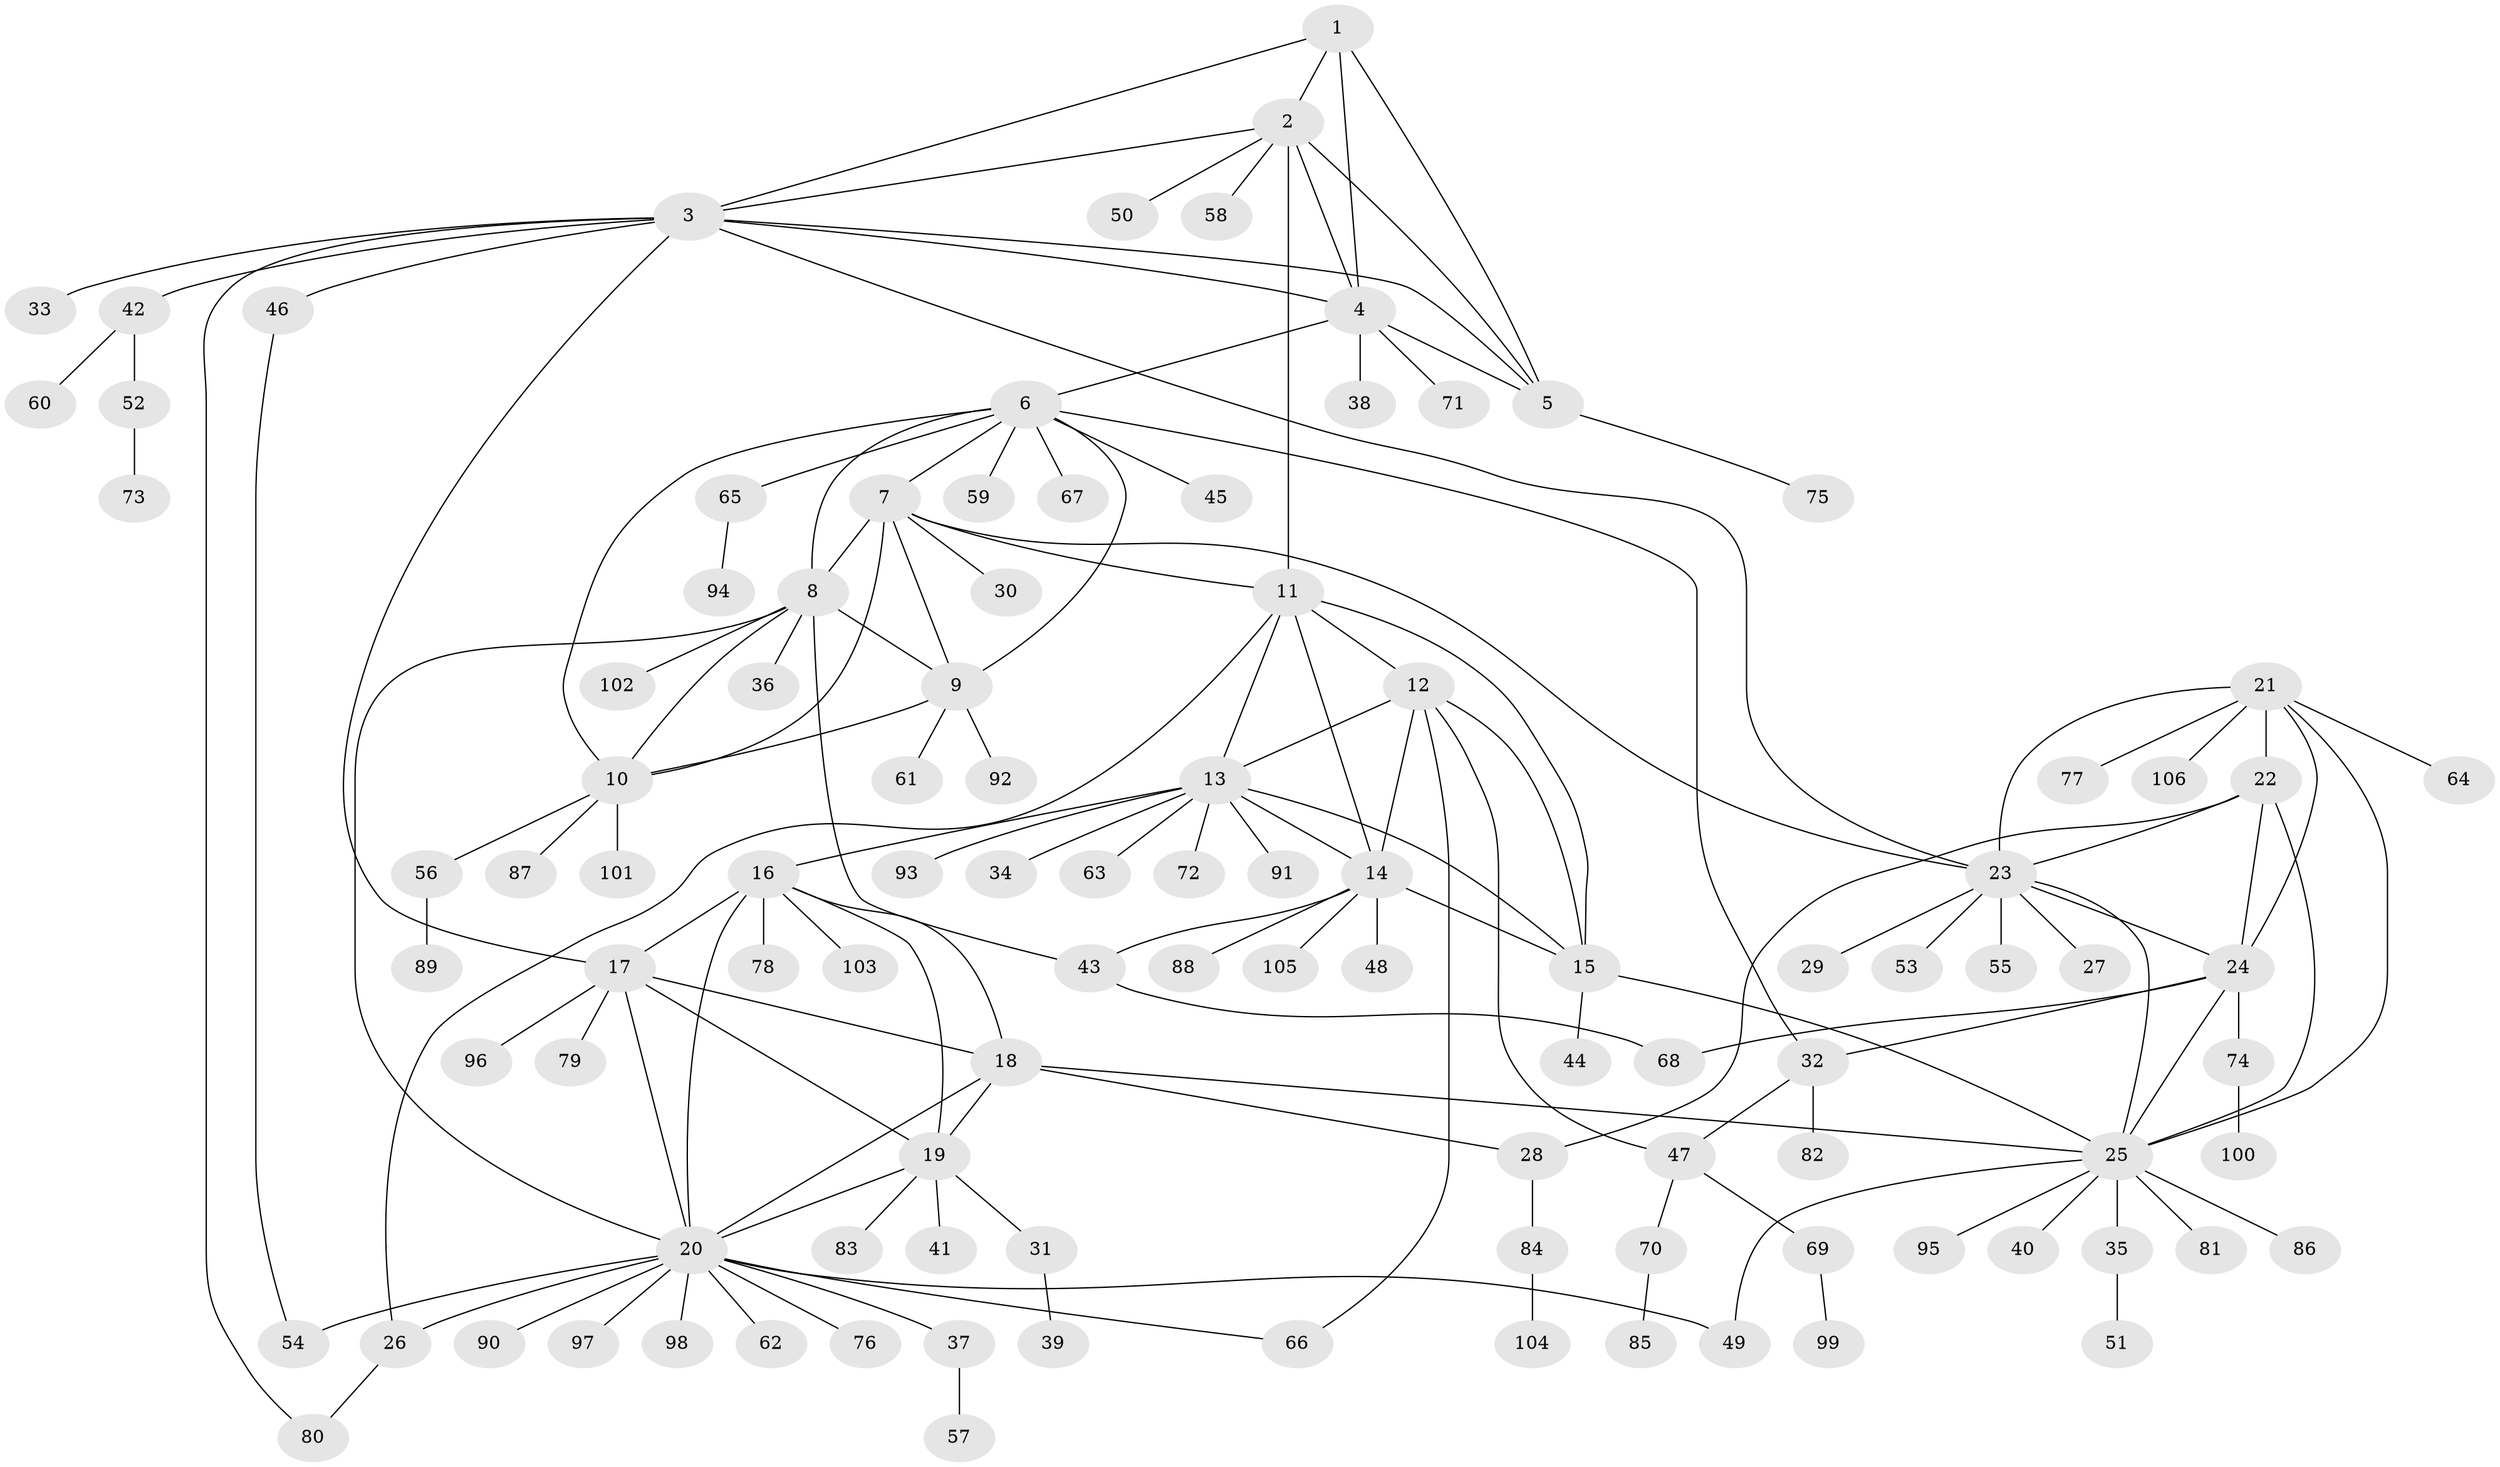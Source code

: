 // coarse degree distribution, {3: 0.06329113924050633, 4: 0.05063291139240506, 11: 0.02531645569620253, 9: 0.012658227848101266, 10: 0.02531645569620253, 5: 0.02531645569620253, 8: 0.012658227848101266, 6: 0.02531645569620253, 7: 0.02531645569620253, 14: 0.012658227848101266, 12: 0.012658227848101266, 1: 0.6075949367088608, 2: 0.10126582278481013}
// Generated by graph-tools (version 1.1) at 2025/52/02/27/25 19:52:19]
// undirected, 106 vertices, 151 edges
graph export_dot {
graph [start="1"]
  node [color=gray90,style=filled];
  1;
  2;
  3;
  4;
  5;
  6;
  7;
  8;
  9;
  10;
  11;
  12;
  13;
  14;
  15;
  16;
  17;
  18;
  19;
  20;
  21;
  22;
  23;
  24;
  25;
  26;
  27;
  28;
  29;
  30;
  31;
  32;
  33;
  34;
  35;
  36;
  37;
  38;
  39;
  40;
  41;
  42;
  43;
  44;
  45;
  46;
  47;
  48;
  49;
  50;
  51;
  52;
  53;
  54;
  55;
  56;
  57;
  58;
  59;
  60;
  61;
  62;
  63;
  64;
  65;
  66;
  67;
  68;
  69;
  70;
  71;
  72;
  73;
  74;
  75;
  76;
  77;
  78;
  79;
  80;
  81;
  82;
  83;
  84;
  85;
  86;
  87;
  88;
  89;
  90;
  91;
  92;
  93;
  94;
  95;
  96;
  97;
  98;
  99;
  100;
  101;
  102;
  103;
  104;
  105;
  106;
  1 -- 2;
  1 -- 3;
  1 -- 4;
  1 -- 5;
  2 -- 3;
  2 -- 4;
  2 -- 5;
  2 -- 11;
  2 -- 50;
  2 -- 58;
  3 -- 4;
  3 -- 5;
  3 -- 17;
  3 -- 23;
  3 -- 33;
  3 -- 42;
  3 -- 46;
  3 -- 80;
  4 -- 5;
  4 -- 6;
  4 -- 38;
  4 -- 71;
  5 -- 75;
  6 -- 7;
  6 -- 8;
  6 -- 9;
  6 -- 10;
  6 -- 32;
  6 -- 45;
  6 -- 59;
  6 -- 65;
  6 -- 67;
  7 -- 8;
  7 -- 9;
  7 -- 10;
  7 -- 11;
  7 -- 23;
  7 -- 30;
  8 -- 9;
  8 -- 10;
  8 -- 20;
  8 -- 36;
  8 -- 43;
  8 -- 102;
  9 -- 10;
  9 -- 61;
  9 -- 92;
  10 -- 56;
  10 -- 87;
  10 -- 101;
  11 -- 12;
  11 -- 13;
  11 -- 14;
  11 -- 15;
  11 -- 26;
  12 -- 13;
  12 -- 14;
  12 -- 15;
  12 -- 47;
  12 -- 66;
  13 -- 14;
  13 -- 15;
  13 -- 16;
  13 -- 34;
  13 -- 63;
  13 -- 72;
  13 -- 91;
  13 -- 93;
  14 -- 15;
  14 -- 43;
  14 -- 48;
  14 -- 88;
  14 -- 105;
  15 -- 25;
  15 -- 44;
  16 -- 17;
  16 -- 18;
  16 -- 19;
  16 -- 20;
  16 -- 78;
  16 -- 103;
  17 -- 18;
  17 -- 19;
  17 -- 20;
  17 -- 79;
  17 -- 96;
  18 -- 19;
  18 -- 20;
  18 -- 25;
  18 -- 28;
  19 -- 20;
  19 -- 31;
  19 -- 41;
  19 -- 83;
  20 -- 26;
  20 -- 37;
  20 -- 49;
  20 -- 54;
  20 -- 62;
  20 -- 66;
  20 -- 76;
  20 -- 90;
  20 -- 97;
  20 -- 98;
  21 -- 22;
  21 -- 23;
  21 -- 24;
  21 -- 25;
  21 -- 64;
  21 -- 77;
  21 -- 106;
  22 -- 23;
  22 -- 24;
  22 -- 25;
  22 -- 28;
  23 -- 24;
  23 -- 25;
  23 -- 27;
  23 -- 29;
  23 -- 53;
  23 -- 55;
  24 -- 25;
  24 -- 32;
  24 -- 68;
  24 -- 74;
  25 -- 35;
  25 -- 40;
  25 -- 49;
  25 -- 81;
  25 -- 86;
  25 -- 95;
  26 -- 80;
  28 -- 84;
  31 -- 39;
  32 -- 47;
  32 -- 82;
  35 -- 51;
  37 -- 57;
  42 -- 52;
  42 -- 60;
  43 -- 68;
  46 -- 54;
  47 -- 69;
  47 -- 70;
  52 -- 73;
  56 -- 89;
  65 -- 94;
  69 -- 99;
  70 -- 85;
  74 -- 100;
  84 -- 104;
}
